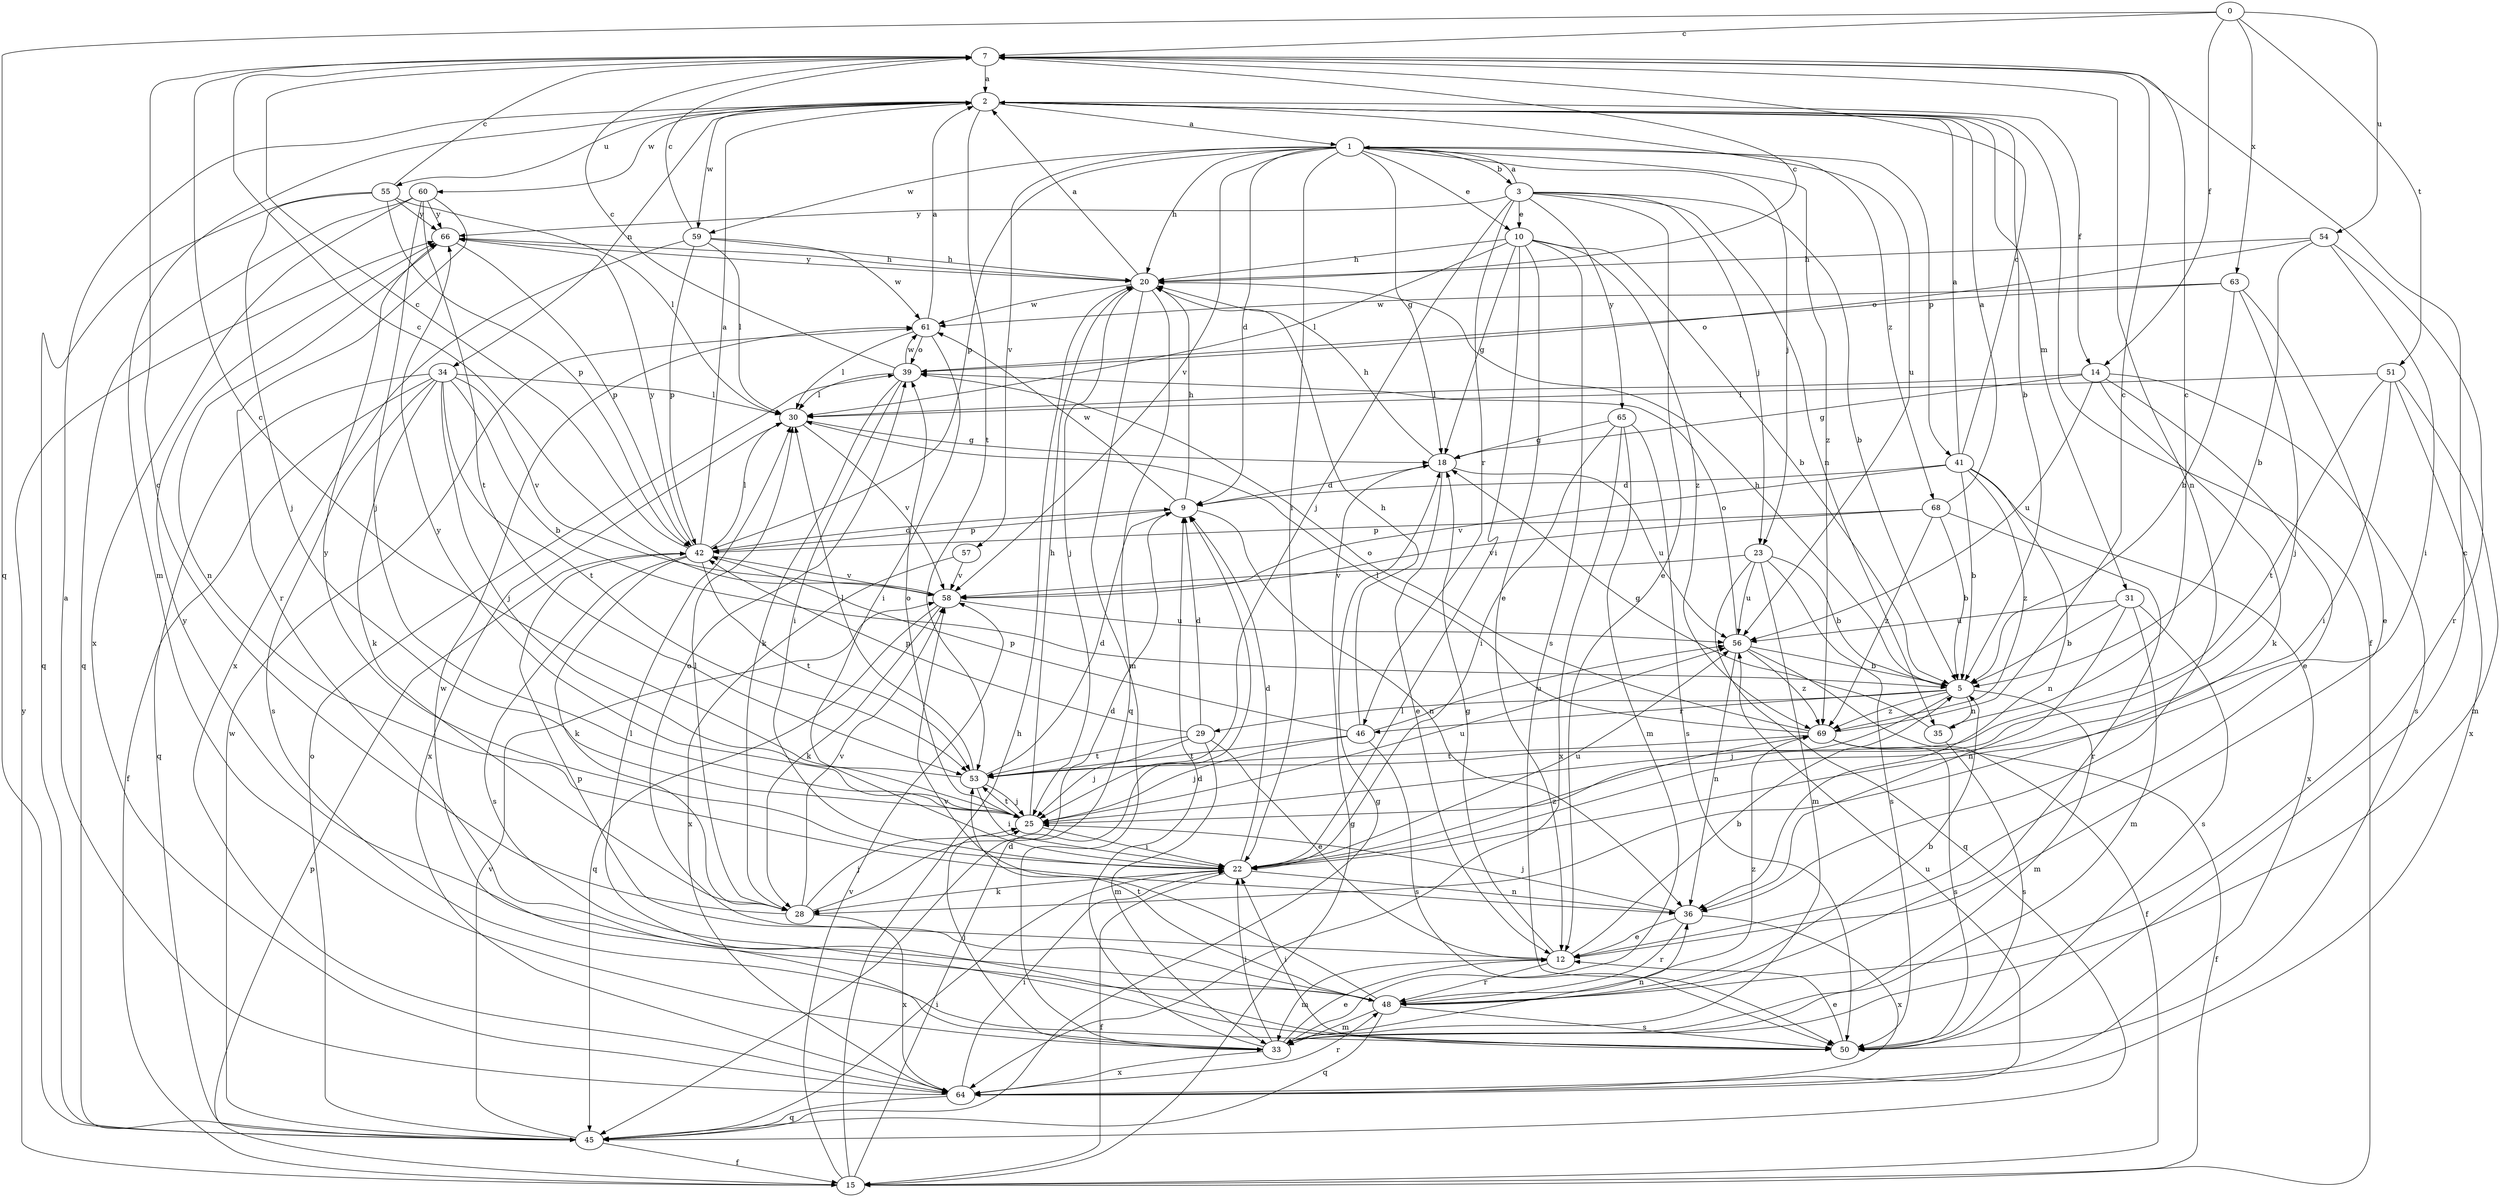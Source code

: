 strict digraph  {
0;
1;
2;
3;
5;
7;
9;
10;
12;
14;
15;
18;
20;
22;
23;
25;
28;
29;
30;
31;
33;
34;
35;
36;
39;
41;
42;
45;
46;
48;
50;
51;
53;
54;
55;
56;
57;
58;
59;
60;
61;
63;
64;
65;
66;
68;
69;
0 -> 7  [label=c];
0 -> 14  [label=f];
0 -> 45  [label=q];
0 -> 51  [label=t];
0 -> 54  [label=u];
0 -> 63  [label=x];
1 -> 3  [label=b];
1 -> 9  [label=d];
1 -> 10  [label=e];
1 -> 18  [label=g];
1 -> 20  [label=h];
1 -> 22  [label=i];
1 -> 23  [label=j];
1 -> 41  [label=p];
1 -> 42  [label=p];
1 -> 57  [label=v];
1 -> 58  [label=v];
1 -> 59  [label=w];
1 -> 68  [label=z];
1 -> 69  [label=z];
2 -> 1  [label=a];
2 -> 5  [label=b];
2 -> 14  [label=f];
2 -> 15  [label=f];
2 -> 31  [label=m];
2 -> 33  [label=m];
2 -> 34  [label=n];
2 -> 53  [label=t];
2 -> 55  [label=u];
2 -> 56  [label=u];
2 -> 59  [label=w];
2 -> 60  [label=w];
3 -> 1  [label=a];
3 -> 5  [label=b];
3 -> 10  [label=e];
3 -> 12  [label=e];
3 -> 23  [label=j];
3 -> 25  [label=j];
3 -> 35  [label=n];
3 -> 46  [label=r];
3 -> 65  [label=y];
3 -> 66  [label=y];
5 -> 20  [label=h];
5 -> 25  [label=j];
5 -> 29  [label=l];
5 -> 33  [label=m];
5 -> 35  [label=n];
5 -> 46  [label=r];
5 -> 69  [label=z];
7 -> 2  [label=a];
7 -> 36  [label=n];
9 -> 20  [label=h];
9 -> 36  [label=n];
9 -> 42  [label=p];
9 -> 61  [label=w];
10 -> 5  [label=b];
10 -> 12  [label=e];
10 -> 18  [label=g];
10 -> 20  [label=h];
10 -> 22  [label=i];
10 -> 30  [label=l];
10 -> 50  [label=s];
10 -> 69  [label=z];
12 -> 5  [label=b];
12 -> 18  [label=g];
12 -> 33  [label=m];
12 -> 39  [label=o];
12 -> 48  [label=r];
14 -> 12  [label=e];
14 -> 18  [label=g];
14 -> 28  [label=k];
14 -> 30  [label=l];
14 -> 50  [label=s];
14 -> 56  [label=u];
15 -> 9  [label=d];
15 -> 18  [label=g];
15 -> 20  [label=h];
15 -> 42  [label=p];
15 -> 58  [label=v];
15 -> 66  [label=y];
18 -> 9  [label=d];
18 -> 12  [label=e];
18 -> 20  [label=h];
18 -> 56  [label=u];
20 -> 2  [label=a];
20 -> 7  [label=c];
20 -> 25  [label=j];
20 -> 33  [label=m];
20 -> 45  [label=q];
20 -> 61  [label=w];
20 -> 66  [label=y];
22 -> 9  [label=d];
22 -> 15  [label=f];
22 -> 28  [label=k];
22 -> 36  [label=n];
22 -> 56  [label=u];
22 -> 66  [label=y];
22 -> 69  [label=z];
23 -> 5  [label=b];
23 -> 33  [label=m];
23 -> 45  [label=q];
23 -> 50  [label=s];
23 -> 56  [label=u];
23 -> 58  [label=v];
25 -> 20  [label=h];
25 -> 22  [label=i];
25 -> 39  [label=o];
25 -> 53  [label=t];
25 -> 56  [label=u];
25 -> 66  [label=y];
28 -> 7  [label=c];
28 -> 9  [label=d];
28 -> 25  [label=j];
28 -> 30  [label=l];
28 -> 58  [label=v];
28 -> 64  [label=x];
29 -> 9  [label=d];
29 -> 12  [label=e];
29 -> 25  [label=j];
29 -> 33  [label=m];
29 -> 42  [label=p];
29 -> 53  [label=t];
30 -> 18  [label=g];
30 -> 58  [label=v];
30 -> 64  [label=x];
31 -> 5  [label=b];
31 -> 33  [label=m];
31 -> 36  [label=n];
31 -> 50  [label=s];
31 -> 56  [label=u];
33 -> 9  [label=d];
33 -> 12  [label=e];
33 -> 22  [label=i];
33 -> 25  [label=j];
33 -> 36  [label=n];
33 -> 61  [label=w];
33 -> 64  [label=x];
34 -> 5  [label=b];
34 -> 15  [label=f];
34 -> 25  [label=j];
34 -> 28  [label=k];
34 -> 30  [label=l];
34 -> 45  [label=q];
34 -> 50  [label=s];
34 -> 53  [label=t];
34 -> 58  [label=v];
35 -> 7  [label=c];
35 -> 18  [label=g];
35 -> 50  [label=s];
36 -> 12  [label=e];
36 -> 25  [label=j];
36 -> 48  [label=r];
36 -> 64  [label=x];
39 -> 7  [label=c];
39 -> 22  [label=i];
39 -> 28  [label=k];
39 -> 30  [label=l];
39 -> 61  [label=w];
41 -> 2  [label=a];
41 -> 5  [label=b];
41 -> 7  [label=c];
41 -> 9  [label=d];
41 -> 36  [label=n];
41 -> 58  [label=v];
41 -> 64  [label=x];
41 -> 69  [label=z];
42 -> 2  [label=a];
42 -> 7  [label=c];
42 -> 9  [label=d];
42 -> 28  [label=k];
42 -> 30  [label=l];
42 -> 50  [label=s];
42 -> 53  [label=t];
42 -> 58  [label=v];
42 -> 66  [label=y];
45 -> 15  [label=f];
45 -> 18  [label=g];
45 -> 22  [label=i];
45 -> 39  [label=o];
45 -> 58  [label=v];
45 -> 61  [label=w];
46 -> 20  [label=h];
46 -> 25  [label=j];
46 -> 42  [label=p];
46 -> 50  [label=s];
46 -> 53  [label=t];
46 -> 56  [label=u];
48 -> 5  [label=b];
48 -> 33  [label=m];
48 -> 42  [label=p];
48 -> 45  [label=q];
48 -> 50  [label=s];
48 -> 53  [label=t];
48 -> 58  [label=v];
48 -> 66  [label=y];
48 -> 69  [label=z];
50 -> 7  [label=c];
50 -> 12  [label=e];
50 -> 22  [label=i];
50 -> 30  [label=l];
51 -> 22  [label=i];
51 -> 30  [label=l];
51 -> 33  [label=m];
51 -> 53  [label=t];
51 -> 64  [label=x];
53 -> 7  [label=c];
53 -> 9  [label=d];
53 -> 22  [label=i];
53 -> 25  [label=j];
53 -> 30  [label=l];
54 -> 5  [label=b];
54 -> 20  [label=h];
54 -> 22  [label=i];
54 -> 39  [label=o];
54 -> 48  [label=r];
55 -> 7  [label=c];
55 -> 25  [label=j];
55 -> 30  [label=l];
55 -> 42  [label=p];
55 -> 45  [label=q];
55 -> 66  [label=y];
56 -> 5  [label=b];
56 -> 15  [label=f];
56 -> 36  [label=n];
56 -> 39  [label=o];
56 -> 69  [label=z];
57 -> 58  [label=v];
57 -> 64  [label=x];
58 -> 7  [label=c];
58 -> 28  [label=k];
58 -> 45  [label=q];
58 -> 56  [label=u];
59 -> 7  [label=c];
59 -> 20  [label=h];
59 -> 30  [label=l];
59 -> 42  [label=p];
59 -> 61  [label=w];
59 -> 64  [label=x];
60 -> 25  [label=j];
60 -> 45  [label=q];
60 -> 48  [label=r];
60 -> 53  [label=t];
60 -> 64  [label=x];
60 -> 66  [label=y];
61 -> 2  [label=a];
61 -> 22  [label=i];
61 -> 30  [label=l];
61 -> 39  [label=o];
63 -> 5  [label=b];
63 -> 12  [label=e];
63 -> 25  [label=j];
63 -> 39  [label=o];
63 -> 61  [label=w];
64 -> 2  [label=a];
64 -> 22  [label=i];
64 -> 45  [label=q];
64 -> 48  [label=r];
64 -> 56  [label=u];
65 -> 18  [label=g];
65 -> 22  [label=i];
65 -> 33  [label=m];
65 -> 50  [label=s];
65 -> 64  [label=x];
66 -> 20  [label=h];
66 -> 36  [label=n];
66 -> 42  [label=p];
68 -> 2  [label=a];
68 -> 5  [label=b];
68 -> 42  [label=p];
68 -> 48  [label=r];
68 -> 58  [label=v];
68 -> 69  [label=z];
69 -> 7  [label=c];
69 -> 15  [label=f];
69 -> 30  [label=l];
69 -> 39  [label=o];
69 -> 50  [label=s];
69 -> 53  [label=t];
}
